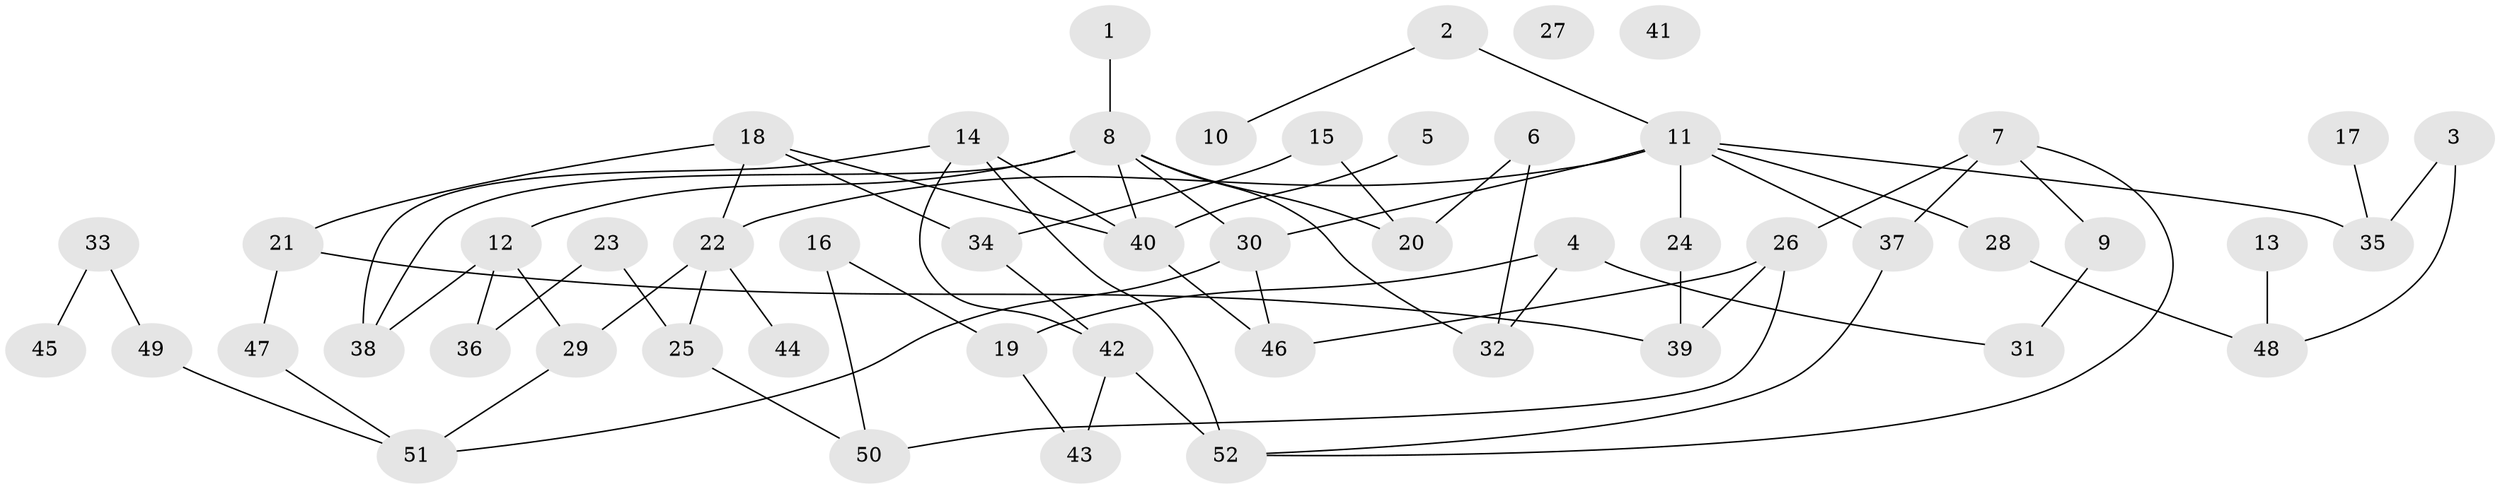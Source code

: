 // coarse degree distribution, {3: 0.3, 6: 0.1, 1: 0.25, 7: 0.15, 2: 0.15, 4: 0.05}
// Generated by graph-tools (version 1.1) at 2025/48/03/04/25 22:48:29]
// undirected, 52 vertices, 71 edges
graph export_dot {
  node [color=gray90,style=filled];
  1;
  2;
  3;
  4;
  5;
  6;
  7;
  8;
  9;
  10;
  11;
  12;
  13;
  14;
  15;
  16;
  17;
  18;
  19;
  20;
  21;
  22;
  23;
  24;
  25;
  26;
  27;
  28;
  29;
  30;
  31;
  32;
  33;
  34;
  35;
  36;
  37;
  38;
  39;
  40;
  41;
  42;
  43;
  44;
  45;
  46;
  47;
  48;
  49;
  50;
  51;
  52;
  1 -- 8;
  2 -- 10;
  2 -- 11;
  3 -- 35;
  3 -- 48;
  4 -- 19;
  4 -- 31;
  4 -- 32;
  5 -- 40;
  6 -- 20;
  6 -- 32;
  7 -- 9;
  7 -- 26;
  7 -- 37;
  7 -- 52;
  8 -- 12;
  8 -- 20;
  8 -- 30;
  8 -- 32;
  8 -- 38;
  8 -- 40;
  9 -- 31;
  11 -- 22;
  11 -- 24;
  11 -- 28;
  11 -- 30;
  11 -- 35;
  11 -- 37;
  12 -- 29;
  12 -- 36;
  12 -- 38;
  13 -- 48;
  14 -- 38;
  14 -- 40;
  14 -- 42;
  14 -- 52;
  15 -- 20;
  15 -- 34;
  16 -- 19;
  16 -- 50;
  17 -- 35;
  18 -- 21;
  18 -- 22;
  18 -- 34;
  18 -- 40;
  19 -- 43;
  21 -- 39;
  21 -- 47;
  22 -- 25;
  22 -- 29;
  22 -- 44;
  23 -- 25;
  23 -- 36;
  24 -- 39;
  25 -- 50;
  26 -- 39;
  26 -- 46;
  26 -- 50;
  28 -- 48;
  29 -- 51;
  30 -- 46;
  30 -- 51;
  33 -- 45;
  33 -- 49;
  34 -- 42;
  37 -- 52;
  40 -- 46;
  42 -- 43;
  42 -- 52;
  47 -- 51;
  49 -- 51;
}
